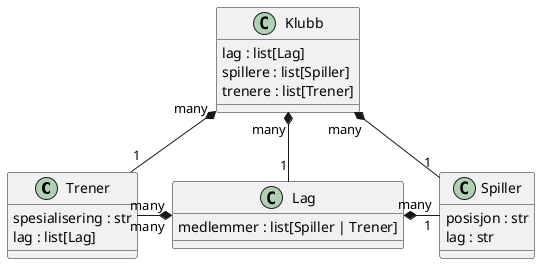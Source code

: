 @startuml 3
class Trener{
    spesialisering : str
    lag : list[Lag]
}
class Lag{
    medlemmer : list[Spiller | Trener]
}

class Klubb{
    lag : list[Lag]
    spillere : list[Spiller]
    trenere : list[Trener]
}

class Spiller{
    posisjon : str
    lag : str
}

Lag "1" -up-* "many" Klubb
Lag "many" *-left- "many" Trener
Lag "many" *-right- "1" Spiller
Trener "1" -up-* "many" Klubb
Spiller "1" -up-* "many" Klubb

@enduml